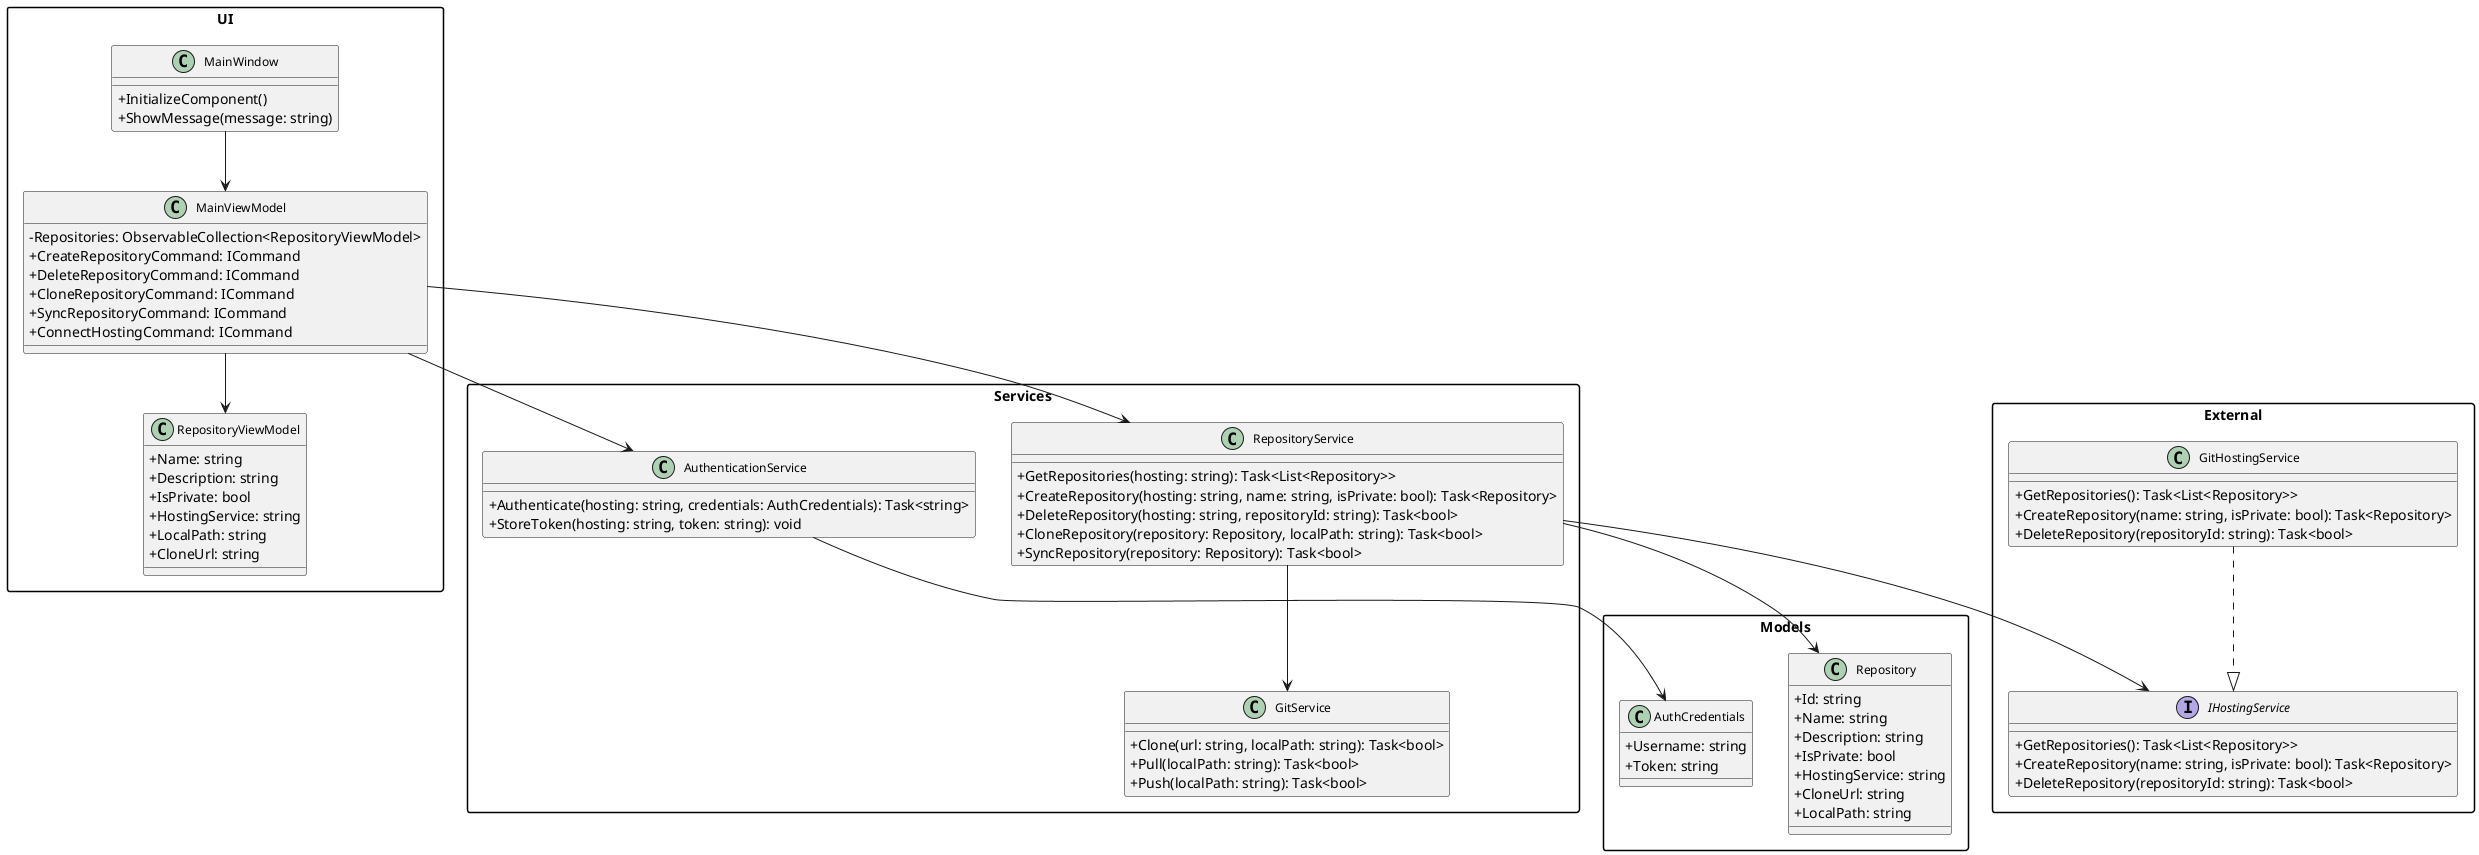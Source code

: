 @startuml
skinparam classAttributeIconSize 0
skinparam classFontSize 12
skinparam packageStyle rectangle

package "UI" {
    class MainWindow {
        +InitializeComponent()
        +ShowMessage(message: string)
    }
    
    class MainViewModel {
        -Repositories: ObservableCollection<RepositoryViewModel>
        +CreateRepositoryCommand: ICommand
        +DeleteRepositoryCommand: ICommand
        +CloneRepositoryCommand: ICommand
        +SyncRepositoryCommand: ICommand
        +ConnectHostingCommand: ICommand
    }
    
    class RepositoryViewModel {
        +Name: string
        +Description: string
        +IsPrivate: bool
        +HostingService: string
        +LocalPath: string
        +CloneUrl: string
    }
}

package "Services" {
    class RepositoryService {
        +GetRepositories(hosting: string): Task<List<Repository>>
        +CreateRepository(hosting: string, name: string, isPrivate: bool): Task<Repository>
        +DeleteRepository(hosting: string, repositoryId: string): Task<bool>
        +CloneRepository(repository: Repository, localPath: string): Task<bool>
        +SyncRepository(repository: Repository): Task<bool>
    }
    
    class GitService {
        +Clone(url: string, localPath: string): Task<bool>
        +Pull(localPath: string): Task<bool>
        +Push(localPath: string): Task<bool>
    }
    
    class AuthenticationService {
        +Authenticate(hosting: string, credentials: AuthCredentials): Task<string>
        +StoreToken(hosting: string, token: string): void
    }
}

package "Models" {
    class Repository {
        +Id: string
        +Name: string
        +Description: string
        +IsPrivate: bool
        +HostingService: string
        +CloneUrl: string
        +LocalPath: string
    }
    
    class AuthCredentials {
        +Username: string
        +Token: string
    }
}

package "External" {
    interface IHostingService {
        +GetRepositories(): Task<List<Repository>>
        +CreateRepository(name: string, isPrivate: bool): Task<Repository>
        +DeleteRepository(repositoryId: string): Task<bool>
    }
    
    class GitHostingService {
        +GetRepositories(): Task<List<Repository>>
        +CreateRepository(name: string, isPrivate: bool): Task<Repository>
        +DeleteRepository(repositoryId: string): Task<bool>
    }
}

' Основные связи
MainWindow --> MainViewModel
MainViewModel --> RepositoryViewModel
MainViewModel --> RepositoryService
MainViewModel --> AuthenticationService

RepositoryService --> IHostingService
GitHostingService ..|> IHostingService

RepositoryService --> Repository
RepositoryService --> GitService
AuthenticationService --> AuthCredentials

@enduml 